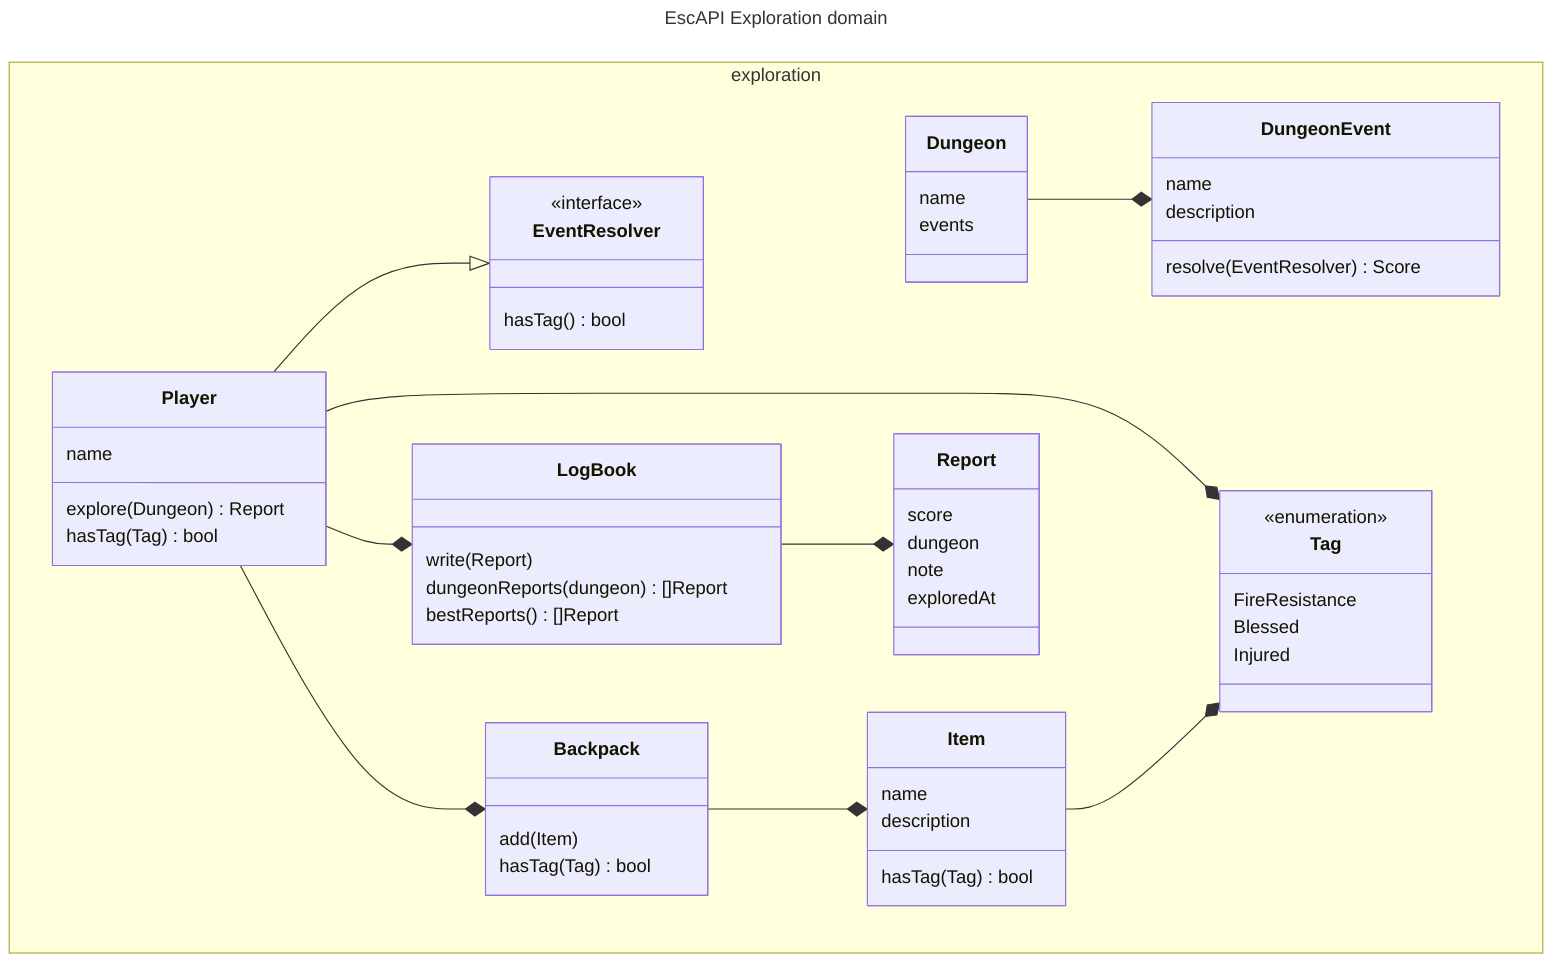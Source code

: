 ---
title: EscAPI Exploration domain
---
classDiagram
  namespace exploration {
    class Dungeon {
      name
      events
    }

    class DungeonEvent {
      name
      description
      resolve(EventResolver) Score
    }

    class EventResolver {
      <<interface>>
      hasTag() bool
    }

    class Player {
      name
      explore(Dungeon) Report
      hasTag(Tag) bool
    }

    class Backpack {
      add(Item)
      hasTag(Tag) bool
    }

    class Item {
      name
      description
      hasTag(Tag) bool
    }

    class Tag {
      <<enumeration>>
      FireResistance
      Blessed
      Injured
    }

    class LogBook {
      write(Report)
      dungeonReports(dungeon) []Report
      bestReports() []Report
    }

    class Report {
      score
      dungeon
      note
      exploredAt
    }
  }

Dungeon --* DungeonEvent

Player --|> EventResolver

Player --* Backpack
Player --* Tag
Backpack --* Item
Item --* Tag
Player --* LogBook
LogBook --* Report